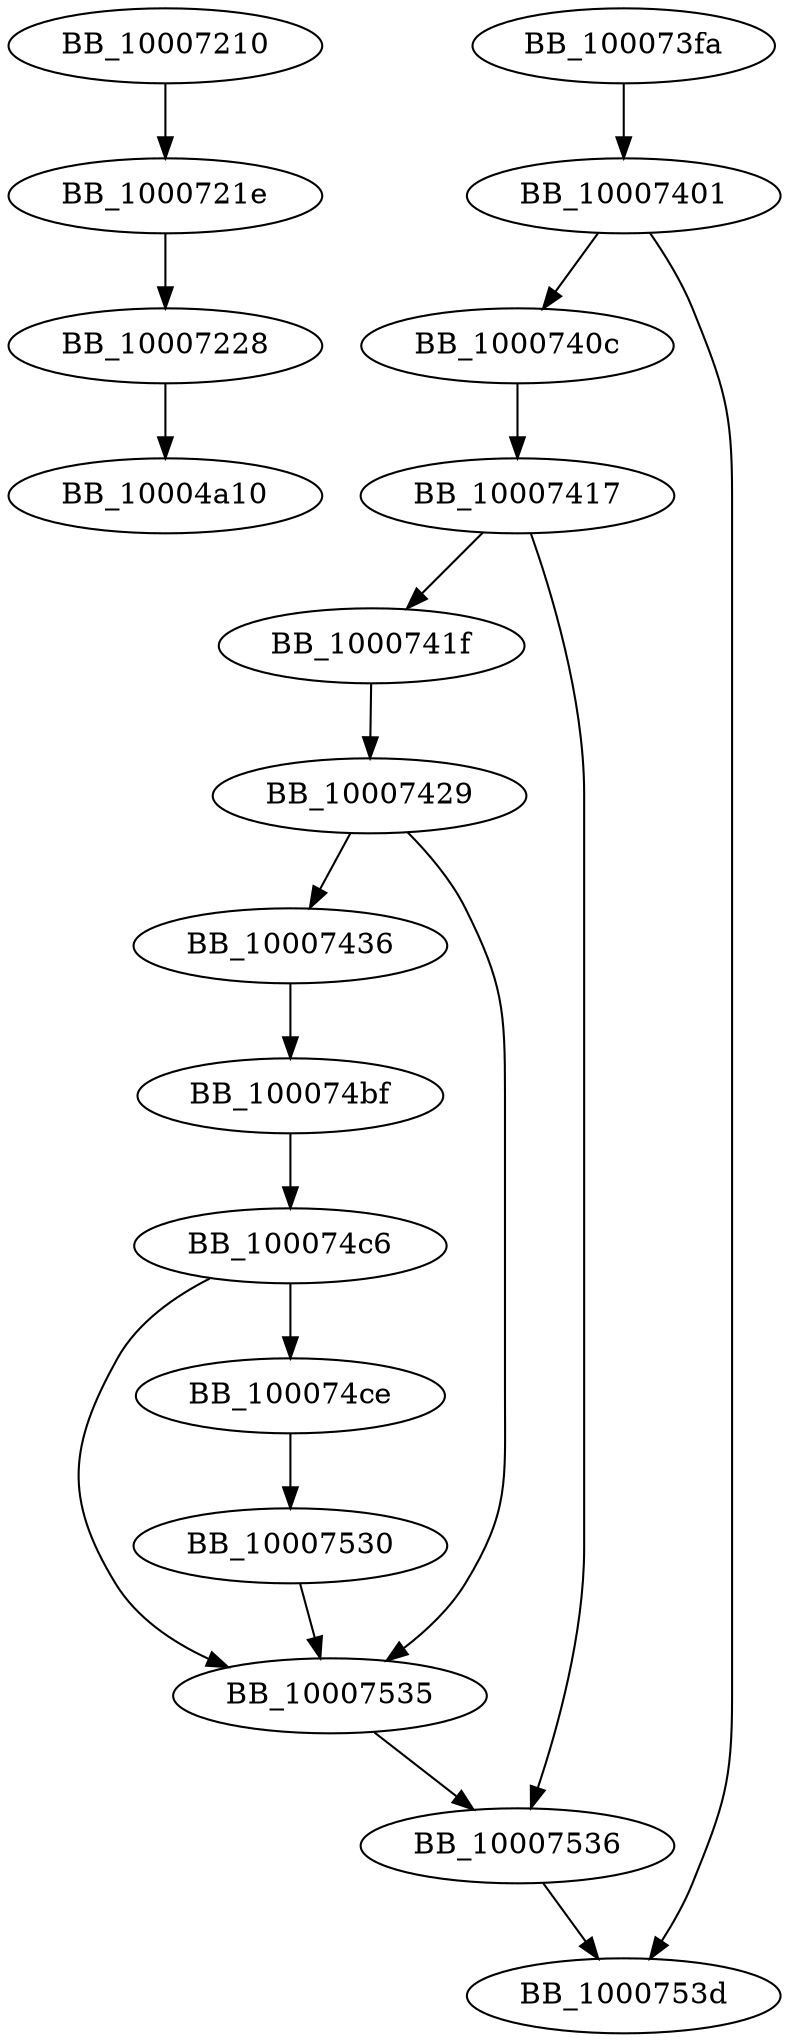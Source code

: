 DiGraph sub_10007210{
BB_10007210->BB_1000721e
BB_1000721e->BB_10007228
BB_10007228->BB_10004a10
BB_100073fa->BB_10007401
BB_10007401->BB_1000740c
BB_10007401->BB_1000753d
BB_1000740c->BB_10007417
BB_10007417->BB_1000741f
BB_10007417->BB_10007536
BB_1000741f->BB_10007429
BB_10007429->BB_10007436
BB_10007429->BB_10007535
BB_10007436->BB_100074bf
BB_100074bf->BB_100074c6
BB_100074c6->BB_100074ce
BB_100074c6->BB_10007535
BB_100074ce->BB_10007530
BB_10007530->BB_10007535
BB_10007535->BB_10007536
BB_10007536->BB_1000753d
}
